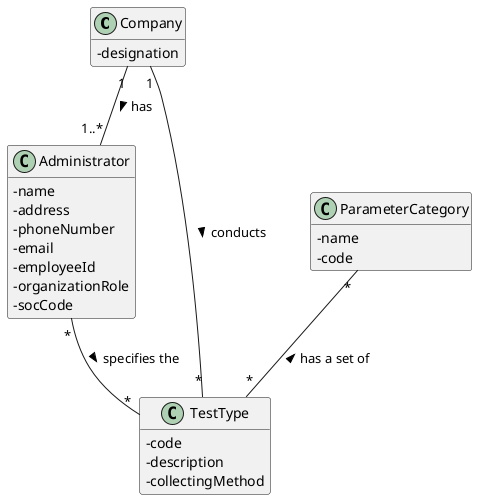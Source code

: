 @startuml
hide methods
'left to right direction
skinparam classAttributeIconSize 0

class Company{
-designation
}


class Administrator{
-name
-address
-phoneNumber
-email
-employeeId
-organizationRole
-socCode
}

class TestType{
-code
-description
-collectingMethod
}


class ParameterCategory{
-name
-code
}


Company "1"--"1..*" Administrator : has >
Company "1"--"*" TestType : conducts >
Administrator "*"--"*" TestType : specifies the >
ParameterCategory "*"--"*" TestType : has a set of <

@enduml